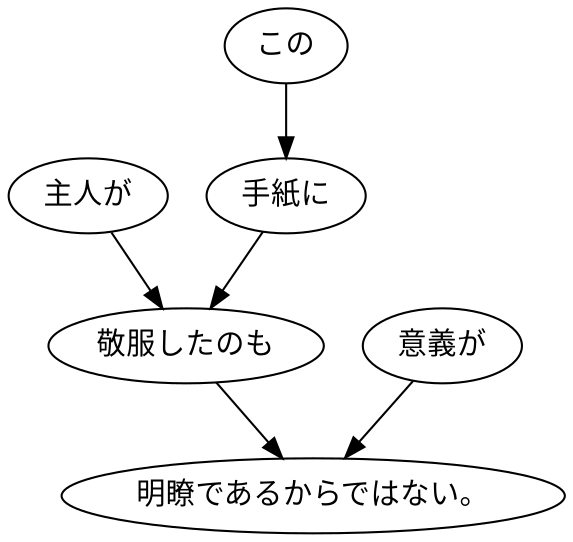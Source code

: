 digraph graph5841 {
	node0 [label="主人が"];
	node1 [label="この"];
	node2 [label="手紙に"];
	node3 [label="敬服したのも"];
	node4 [label="意義が"];
	node5 [label="明瞭であるからではない。"];
	node0 -> node3;
	node1 -> node2;
	node2 -> node3;
	node3 -> node5;
	node4 -> node5;
}
